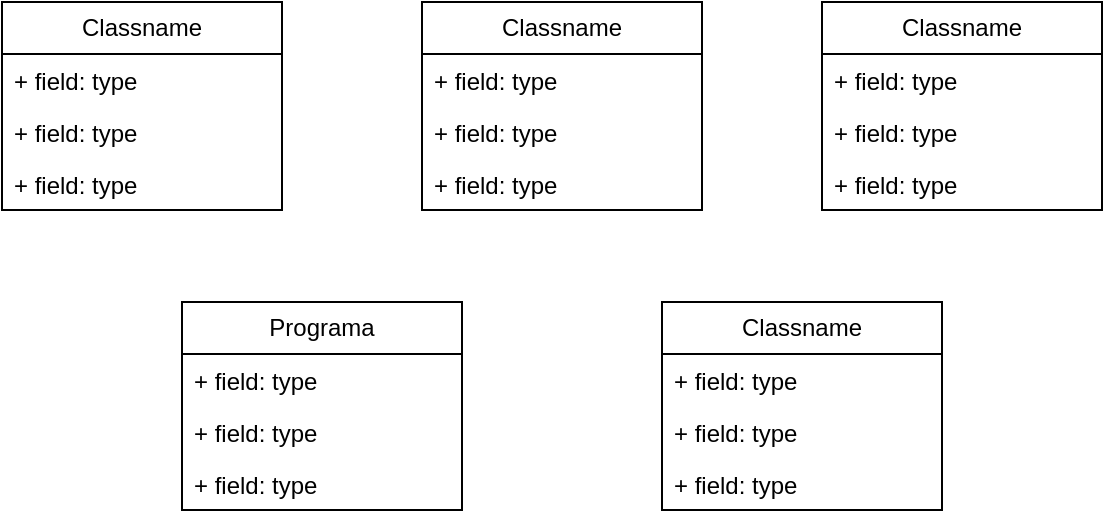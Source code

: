 <mxfile version="24.7.17">
  <diagram name="Page-1" id="qU5vcE7cfsHUQQ0VCZo7">
    <mxGraphModel dx="880" dy="478" grid="1" gridSize="10" guides="1" tooltips="1" connect="1" arrows="1" fold="1" page="1" pageScale="1" pageWidth="827" pageHeight="1169" math="0" shadow="0">
      <root>
        <mxCell id="0" />
        <mxCell id="1" parent="0" />
        <mxCell id="zdB2uvAf0fBfqHjxYOIW-1" value="Classname" style="swimlane;fontStyle=0;childLayout=stackLayout;horizontal=1;startSize=26;fillColor=none;horizontalStack=0;resizeParent=1;resizeParentMax=0;resizeLast=0;collapsible=1;marginBottom=0;whiteSpace=wrap;html=1;" parent="1" vertex="1">
          <mxGeometry x="70" y="80" width="140" height="104" as="geometry" />
        </mxCell>
        <mxCell id="zdB2uvAf0fBfqHjxYOIW-2" value="+ field: type" style="text;strokeColor=none;fillColor=none;align=left;verticalAlign=top;spacingLeft=4;spacingRight=4;overflow=hidden;rotatable=0;points=[[0,0.5],[1,0.5]];portConstraint=eastwest;whiteSpace=wrap;html=1;" parent="zdB2uvAf0fBfqHjxYOIW-1" vertex="1">
          <mxGeometry y="26" width="140" height="26" as="geometry" />
        </mxCell>
        <mxCell id="zdB2uvAf0fBfqHjxYOIW-3" value="+ field: type" style="text;strokeColor=none;fillColor=none;align=left;verticalAlign=top;spacingLeft=4;spacingRight=4;overflow=hidden;rotatable=0;points=[[0,0.5],[1,0.5]];portConstraint=eastwest;whiteSpace=wrap;html=1;" parent="zdB2uvAf0fBfqHjxYOIW-1" vertex="1">
          <mxGeometry y="52" width="140" height="26" as="geometry" />
        </mxCell>
        <mxCell id="zdB2uvAf0fBfqHjxYOIW-4" value="+ field: type" style="text;strokeColor=none;fillColor=none;align=left;verticalAlign=top;spacingLeft=4;spacingRight=4;overflow=hidden;rotatable=0;points=[[0,0.5],[1,0.5]];portConstraint=eastwest;whiteSpace=wrap;html=1;" parent="zdB2uvAf0fBfqHjxYOIW-1" vertex="1">
          <mxGeometry y="78" width="140" height="26" as="geometry" />
        </mxCell>
        <mxCell id="zdB2uvAf0fBfqHjxYOIW-5" value="Classname" style="swimlane;fontStyle=0;childLayout=stackLayout;horizontal=1;startSize=26;fillColor=none;horizontalStack=0;resizeParent=1;resizeParentMax=0;resizeLast=0;collapsible=1;marginBottom=0;whiteSpace=wrap;html=1;" parent="1" vertex="1">
          <mxGeometry x="280" y="80" width="140" height="104" as="geometry" />
        </mxCell>
        <mxCell id="zdB2uvAf0fBfqHjxYOIW-6" value="+ field: type" style="text;strokeColor=none;fillColor=none;align=left;verticalAlign=top;spacingLeft=4;spacingRight=4;overflow=hidden;rotatable=0;points=[[0,0.5],[1,0.5]];portConstraint=eastwest;whiteSpace=wrap;html=1;" parent="zdB2uvAf0fBfqHjxYOIW-5" vertex="1">
          <mxGeometry y="26" width="140" height="26" as="geometry" />
        </mxCell>
        <mxCell id="zdB2uvAf0fBfqHjxYOIW-7" value="+ field: type" style="text;strokeColor=none;fillColor=none;align=left;verticalAlign=top;spacingLeft=4;spacingRight=4;overflow=hidden;rotatable=0;points=[[0,0.5],[1,0.5]];portConstraint=eastwest;whiteSpace=wrap;html=1;" parent="zdB2uvAf0fBfqHjxYOIW-5" vertex="1">
          <mxGeometry y="52" width="140" height="26" as="geometry" />
        </mxCell>
        <mxCell id="zdB2uvAf0fBfqHjxYOIW-8" value="+ field: type" style="text;strokeColor=none;fillColor=none;align=left;verticalAlign=top;spacingLeft=4;spacingRight=4;overflow=hidden;rotatable=0;points=[[0,0.5],[1,0.5]];portConstraint=eastwest;whiteSpace=wrap;html=1;" parent="zdB2uvAf0fBfqHjxYOIW-5" vertex="1">
          <mxGeometry y="78" width="140" height="26" as="geometry" />
        </mxCell>
        <mxCell id="zdB2uvAf0fBfqHjxYOIW-9" value="Classname" style="swimlane;fontStyle=0;childLayout=stackLayout;horizontal=1;startSize=26;fillColor=none;horizontalStack=0;resizeParent=1;resizeParentMax=0;resizeLast=0;collapsible=1;marginBottom=0;whiteSpace=wrap;html=1;" parent="1" vertex="1">
          <mxGeometry x="480" y="80" width="140" height="104" as="geometry" />
        </mxCell>
        <mxCell id="zdB2uvAf0fBfqHjxYOIW-10" value="+ field: type" style="text;strokeColor=none;fillColor=none;align=left;verticalAlign=top;spacingLeft=4;spacingRight=4;overflow=hidden;rotatable=0;points=[[0,0.5],[1,0.5]];portConstraint=eastwest;whiteSpace=wrap;html=1;" parent="zdB2uvAf0fBfqHjxYOIW-9" vertex="1">
          <mxGeometry y="26" width="140" height="26" as="geometry" />
        </mxCell>
        <mxCell id="zdB2uvAf0fBfqHjxYOIW-11" value="+ field: type" style="text;strokeColor=none;fillColor=none;align=left;verticalAlign=top;spacingLeft=4;spacingRight=4;overflow=hidden;rotatable=0;points=[[0,0.5],[1,0.5]];portConstraint=eastwest;whiteSpace=wrap;html=1;" parent="zdB2uvAf0fBfqHjxYOIW-9" vertex="1">
          <mxGeometry y="52" width="140" height="26" as="geometry" />
        </mxCell>
        <mxCell id="zdB2uvAf0fBfqHjxYOIW-12" value="+ field: type" style="text;strokeColor=none;fillColor=none;align=left;verticalAlign=top;spacingLeft=4;spacingRight=4;overflow=hidden;rotatable=0;points=[[0,0.5],[1,0.5]];portConstraint=eastwest;whiteSpace=wrap;html=1;" parent="zdB2uvAf0fBfqHjxYOIW-9" vertex="1">
          <mxGeometry y="78" width="140" height="26" as="geometry" />
        </mxCell>
        <mxCell id="zdB2uvAf0fBfqHjxYOIW-17" value="Programa" style="swimlane;fontStyle=0;childLayout=stackLayout;horizontal=1;startSize=26;fillColor=none;horizontalStack=0;resizeParent=1;resizeParentMax=0;resizeLast=0;collapsible=1;marginBottom=0;whiteSpace=wrap;html=1;" parent="1" vertex="1">
          <mxGeometry x="160" y="230" width="140" height="104" as="geometry" />
        </mxCell>
        <mxCell id="zdB2uvAf0fBfqHjxYOIW-18" value="+ field: type" style="text;strokeColor=none;fillColor=none;align=left;verticalAlign=top;spacingLeft=4;spacingRight=4;overflow=hidden;rotatable=0;points=[[0,0.5],[1,0.5]];portConstraint=eastwest;whiteSpace=wrap;html=1;" parent="zdB2uvAf0fBfqHjxYOIW-17" vertex="1">
          <mxGeometry y="26" width="140" height="26" as="geometry" />
        </mxCell>
        <mxCell id="zdB2uvAf0fBfqHjxYOIW-19" value="+ field: type" style="text;strokeColor=none;fillColor=none;align=left;verticalAlign=top;spacingLeft=4;spacingRight=4;overflow=hidden;rotatable=0;points=[[0,0.5],[1,0.5]];portConstraint=eastwest;whiteSpace=wrap;html=1;" parent="zdB2uvAf0fBfqHjxYOIW-17" vertex="1">
          <mxGeometry y="52" width="140" height="26" as="geometry" />
        </mxCell>
        <mxCell id="zdB2uvAf0fBfqHjxYOIW-20" value="+ field: type" style="text;strokeColor=none;fillColor=none;align=left;verticalAlign=top;spacingLeft=4;spacingRight=4;overflow=hidden;rotatable=0;points=[[0,0.5],[1,0.5]];portConstraint=eastwest;whiteSpace=wrap;html=1;" parent="zdB2uvAf0fBfqHjxYOIW-17" vertex="1">
          <mxGeometry y="78" width="140" height="26" as="geometry" />
        </mxCell>
        <mxCell id="zdB2uvAf0fBfqHjxYOIW-21" value="Classname" style="swimlane;fontStyle=0;childLayout=stackLayout;horizontal=1;startSize=26;fillColor=none;horizontalStack=0;resizeParent=1;resizeParentMax=0;resizeLast=0;collapsible=1;marginBottom=0;whiteSpace=wrap;html=1;" parent="1" vertex="1">
          <mxGeometry x="400" y="230" width="140" height="104" as="geometry" />
        </mxCell>
        <mxCell id="zdB2uvAf0fBfqHjxYOIW-22" value="+ field: type" style="text;strokeColor=none;fillColor=none;align=left;verticalAlign=top;spacingLeft=4;spacingRight=4;overflow=hidden;rotatable=0;points=[[0,0.5],[1,0.5]];portConstraint=eastwest;whiteSpace=wrap;html=1;" parent="zdB2uvAf0fBfqHjxYOIW-21" vertex="1">
          <mxGeometry y="26" width="140" height="26" as="geometry" />
        </mxCell>
        <mxCell id="zdB2uvAf0fBfqHjxYOIW-23" value="+ field: type" style="text;strokeColor=none;fillColor=none;align=left;verticalAlign=top;spacingLeft=4;spacingRight=4;overflow=hidden;rotatable=0;points=[[0,0.5],[1,0.5]];portConstraint=eastwest;whiteSpace=wrap;html=1;" parent="zdB2uvAf0fBfqHjxYOIW-21" vertex="1">
          <mxGeometry y="52" width="140" height="26" as="geometry" />
        </mxCell>
        <mxCell id="zdB2uvAf0fBfqHjxYOIW-24" value="+ field: type" style="text;strokeColor=none;fillColor=none;align=left;verticalAlign=top;spacingLeft=4;spacingRight=4;overflow=hidden;rotatable=0;points=[[0,0.5],[1,0.5]];portConstraint=eastwest;whiteSpace=wrap;html=1;" parent="zdB2uvAf0fBfqHjxYOIW-21" vertex="1">
          <mxGeometry y="78" width="140" height="26" as="geometry" />
        </mxCell>
      </root>
    </mxGraphModel>
  </diagram>
</mxfile>

